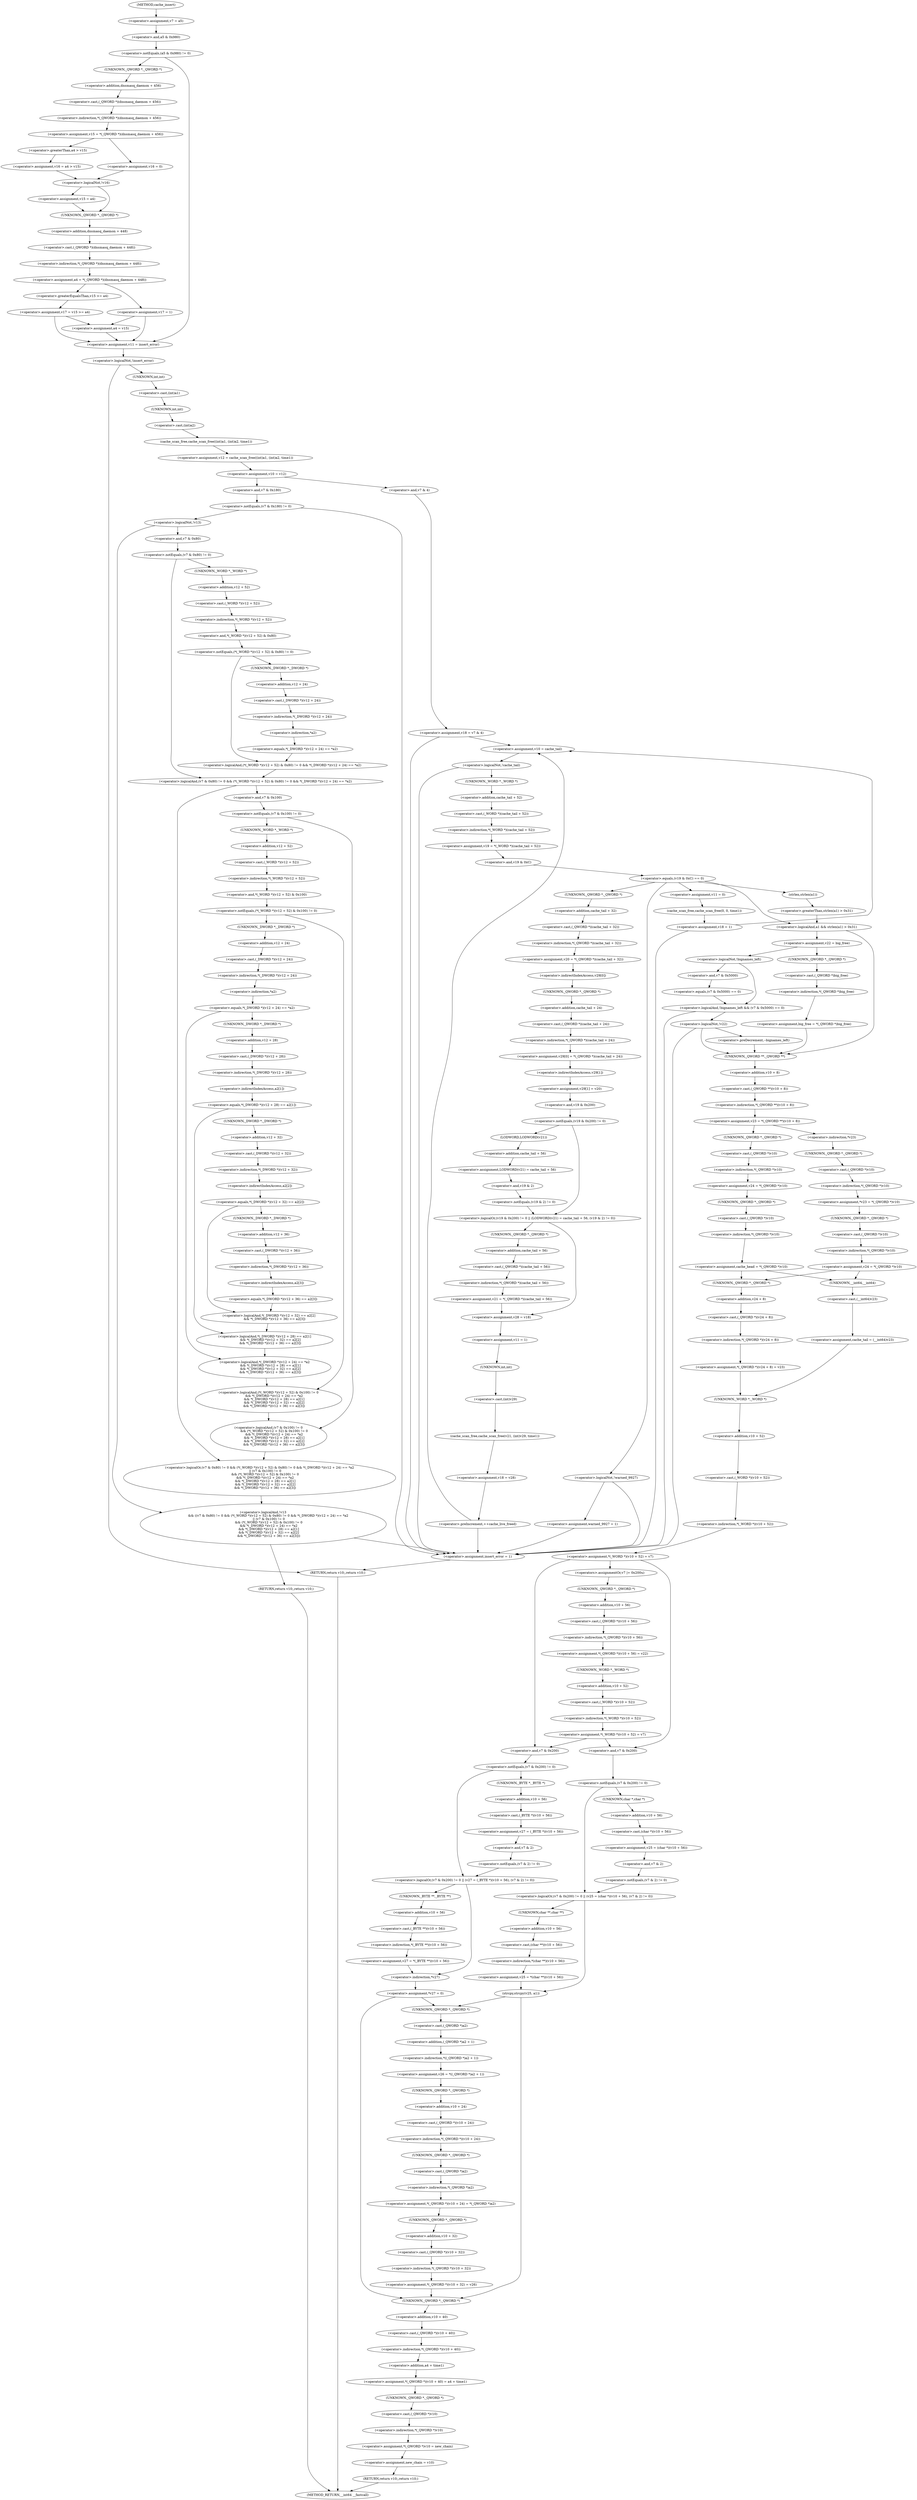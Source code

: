 digraph cache_insert {  
"1000148" [label = "(<operator>.assignment,v7 = a5)" ]
"1000152" [label = "(<operator>.notEquals,(a5 & 0x980) != 0)" ]
"1000153" [label = "(<operator>.and,a5 & 0x980)" ]
"1000158" [label = "(<operator>.assignment,v15 = *(_QWORD *)(dnsmasq_daemon + 456))" ]
"1000160" [label = "(<operator>.indirection,*(_QWORD *)(dnsmasq_daemon + 456))" ]
"1000161" [label = "(<operator>.cast,(_QWORD *)(dnsmasq_daemon + 456))" ]
"1000162" [label = "(UNKNOWN,_QWORD *,_QWORD *)" ]
"1000163" [label = "(<operator>.addition,dnsmasq_daemon + 456)" ]
"1000168" [label = "(<operator>.assignment,v16 = a4 > v15)" ]
"1000170" [label = "(<operator>.greaterThan,a4 > v15)" ]
"1000174" [label = "(<operator>.assignment,v16 = 0)" ]
"1000178" [label = "(<operator>.logicalNot,!v16)" ]
"1000180" [label = "(<operator>.assignment,v15 = a4)" ]
"1000183" [label = "(<operator>.assignment,a4 = *(_QWORD *)(dnsmasq_daemon + 448))" ]
"1000185" [label = "(<operator>.indirection,*(_QWORD *)(dnsmasq_daemon + 448))" ]
"1000186" [label = "(<operator>.cast,(_QWORD *)(dnsmasq_daemon + 448))" ]
"1000187" [label = "(UNKNOWN,_QWORD *,_QWORD *)" ]
"1000188" [label = "(<operator>.addition,dnsmasq_daemon + 448)" ]
"1000193" [label = "(<operator>.assignment,v17 = v15 >= a4)" ]
"1000195" [label = "(<operator>.greaterEqualsThan,v15 >= a4)" ]
"1000199" [label = "(<operator>.assignment,v17 = 1)" ]
"1000204" [label = "(<operator>.assignment,a4 = v15)" ]
"1000208" [label = "(<operator>.assignment,v11 = insert_error)" ]
"1000212" [label = "(<operator>.logicalNot,!insert_error)" ]
"1000215" [label = "(<operator>.assignment,v12 = cache_scan_free((int)a1, (int)a2, time1))" ]
"1000217" [label = "(cache_scan_free,cache_scan_free((int)a1, (int)a2, time1))" ]
"1000218" [label = "(<operator>.cast,(int)a1)" ]
"1000219" [label = "(UNKNOWN,int,int)" ]
"1000221" [label = "(<operator>.cast,(int)a2)" ]
"1000222" [label = "(UNKNOWN,int,int)" ]
"1000225" [label = "(<operator>.assignment,v10 = v12)" ]
"1000232" [label = "(<operator>.notEquals,(v7 & 0x180) != 0)" ]
"1000233" [label = "(<operator>.and,v7 & 0x180)" ]
"1000240" [label = "(<operator>.logicalAnd,!v13\n          && ((v7 & 0x80) != 0 && (*(_WORD *)(v12 + 52) & 0x80) != 0 && *(_DWORD *)(v12 + 24) == *a2\n           || (v7 & 0x100) != 0\n           && (*(_WORD *)(v12 + 52) & 0x100) != 0\n           && *(_DWORD *)(v12 + 24) == *a2\n           && *(_DWORD *)(v12 + 28) == a2[1]\n           && *(_DWORD *)(v12 + 32) == a2[2]\n           && *(_DWORD *)(v12 + 36) == a2[3]))" ]
"1000241" [label = "(<operator>.logicalNot,!v13)" ]
"1000243" [label = "(<operator>.logicalOr,(v7 & 0x80) != 0 && (*(_WORD *)(v12 + 52) & 0x80) != 0 && *(_DWORD *)(v12 + 24) == *a2\n           || (v7 & 0x100) != 0\n           && (*(_WORD *)(v12 + 52) & 0x100) != 0\n           && *(_DWORD *)(v12 + 24) == *a2\n           && *(_DWORD *)(v12 + 28) == a2[1]\n           && *(_DWORD *)(v12 + 32) == a2[2]\n           && *(_DWORD *)(v12 + 36) == a2[3])" ]
"1000244" [label = "(<operator>.logicalAnd,(v7 & 0x80) != 0 && (*(_WORD *)(v12 + 52) & 0x80) != 0 && *(_DWORD *)(v12 + 24) == *a2)" ]
"1000245" [label = "(<operator>.notEquals,(v7 & 0x80) != 0)" ]
"1000246" [label = "(<operator>.and,v7 & 0x80)" ]
"1000250" [label = "(<operator>.logicalAnd,(*(_WORD *)(v12 + 52) & 0x80) != 0 && *(_DWORD *)(v12 + 24) == *a2)" ]
"1000251" [label = "(<operator>.notEquals,(*(_WORD *)(v12 + 52) & 0x80) != 0)" ]
"1000252" [label = "(<operator>.and,*(_WORD *)(v12 + 52) & 0x80)" ]
"1000253" [label = "(<operator>.indirection,*(_WORD *)(v12 + 52))" ]
"1000254" [label = "(<operator>.cast,(_WORD *)(v12 + 52))" ]
"1000255" [label = "(UNKNOWN,_WORD *,_WORD *)" ]
"1000256" [label = "(<operator>.addition,v12 + 52)" ]
"1000261" [label = "(<operator>.equals,*(_DWORD *)(v12 + 24) == *a2)" ]
"1000262" [label = "(<operator>.indirection,*(_DWORD *)(v12 + 24))" ]
"1000263" [label = "(<operator>.cast,(_DWORD *)(v12 + 24))" ]
"1000264" [label = "(UNKNOWN,_DWORD *,_DWORD *)" ]
"1000265" [label = "(<operator>.addition,v12 + 24)" ]
"1000268" [label = "(<operator>.indirection,*a2)" ]
"1000270" [label = "(<operator>.logicalAnd,(v7 & 0x100) != 0\n           && (*(_WORD *)(v12 + 52) & 0x100) != 0\n           && *(_DWORD *)(v12 + 24) == *a2\n           && *(_DWORD *)(v12 + 28) == a2[1]\n           && *(_DWORD *)(v12 + 32) == a2[2]\n           && *(_DWORD *)(v12 + 36) == a2[3])" ]
"1000271" [label = "(<operator>.notEquals,(v7 & 0x100) != 0)" ]
"1000272" [label = "(<operator>.and,v7 & 0x100)" ]
"1000276" [label = "(<operator>.logicalAnd,(*(_WORD *)(v12 + 52) & 0x100) != 0\n           && *(_DWORD *)(v12 + 24) == *a2\n           && *(_DWORD *)(v12 + 28) == a2[1]\n           && *(_DWORD *)(v12 + 32) == a2[2]\n           && *(_DWORD *)(v12 + 36) == a2[3])" ]
"1000277" [label = "(<operator>.notEquals,(*(_WORD *)(v12 + 52) & 0x100) != 0)" ]
"1000278" [label = "(<operator>.and,*(_WORD *)(v12 + 52) & 0x100)" ]
"1000279" [label = "(<operator>.indirection,*(_WORD *)(v12 + 52))" ]
"1000280" [label = "(<operator>.cast,(_WORD *)(v12 + 52))" ]
"1000281" [label = "(UNKNOWN,_WORD *,_WORD *)" ]
"1000282" [label = "(<operator>.addition,v12 + 52)" ]
"1000287" [label = "(<operator>.logicalAnd,*(_DWORD *)(v12 + 24) == *a2\n           && *(_DWORD *)(v12 + 28) == a2[1]\n           && *(_DWORD *)(v12 + 32) == a2[2]\n           && *(_DWORD *)(v12 + 36) == a2[3])" ]
"1000288" [label = "(<operator>.equals,*(_DWORD *)(v12 + 24) == *a2)" ]
"1000289" [label = "(<operator>.indirection,*(_DWORD *)(v12 + 24))" ]
"1000290" [label = "(<operator>.cast,(_DWORD *)(v12 + 24))" ]
"1000291" [label = "(UNKNOWN,_DWORD *,_DWORD *)" ]
"1000292" [label = "(<operator>.addition,v12 + 24)" ]
"1000295" [label = "(<operator>.indirection,*a2)" ]
"1000297" [label = "(<operator>.logicalAnd,*(_DWORD *)(v12 + 28) == a2[1]\n           && *(_DWORD *)(v12 + 32) == a2[2]\n           && *(_DWORD *)(v12 + 36) == a2[3])" ]
"1000298" [label = "(<operator>.equals,*(_DWORD *)(v12 + 28) == a2[1])" ]
"1000299" [label = "(<operator>.indirection,*(_DWORD *)(v12 + 28))" ]
"1000300" [label = "(<operator>.cast,(_DWORD *)(v12 + 28))" ]
"1000301" [label = "(UNKNOWN,_DWORD *,_DWORD *)" ]
"1000302" [label = "(<operator>.addition,v12 + 28)" ]
"1000305" [label = "(<operator>.indirectIndexAccess,a2[1])" ]
"1000308" [label = "(<operator>.logicalAnd,*(_DWORD *)(v12 + 32) == a2[2]\n           && *(_DWORD *)(v12 + 36) == a2[3])" ]
"1000309" [label = "(<operator>.equals,*(_DWORD *)(v12 + 32) == a2[2])" ]
"1000310" [label = "(<operator>.indirection,*(_DWORD *)(v12 + 32))" ]
"1000311" [label = "(<operator>.cast,(_DWORD *)(v12 + 32))" ]
"1000312" [label = "(UNKNOWN,_DWORD *,_DWORD *)" ]
"1000313" [label = "(<operator>.addition,v12 + 32)" ]
"1000316" [label = "(<operator>.indirectIndexAccess,a2[2])" ]
"1000319" [label = "(<operator>.equals,*(_DWORD *)(v12 + 36) == a2[3])" ]
"1000320" [label = "(<operator>.indirection,*(_DWORD *)(v12 + 36))" ]
"1000321" [label = "(<operator>.cast,(_DWORD *)(v12 + 36))" ]
"1000322" [label = "(UNKNOWN,_DWORD *,_DWORD *)" ]
"1000323" [label = "(<operator>.addition,v12 + 36)" ]
"1000326" [label = "(<operator>.indirectIndexAccess,a2[3])" ]
"1000330" [label = "(RETURN,return v10;,return v10;)" ]
"1000334" [label = "(<operator>.assignment,v18 = v7 & 4)" ]
"1000336" [label = "(<operator>.and,v7 & 4)" ]
"1000342" [label = "(<operator>.assignment,v10 = cache_tail)" ]
"1000346" [label = "(<operator>.logicalNot,!cache_tail)" ]
"1000349" [label = "(<operator>.assignment,v19 = *(_WORD *)(cache_tail + 52))" ]
"1000351" [label = "(<operator>.indirection,*(_WORD *)(cache_tail + 52))" ]
"1000352" [label = "(<operator>.cast,(_WORD *)(cache_tail + 52))" ]
"1000353" [label = "(UNKNOWN,_WORD *,_WORD *)" ]
"1000354" [label = "(<operator>.addition,cache_tail + 52)" ]
"1000358" [label = "(<operator>.equals,(v19 & 0xC) == 0)" ]
"1000359" [label = "(<operator>.and,v19 & 0xC)" ]
"1000365" [label = "(<operator>.logicalAnd,a1 && strlen(a1) > 0x31)" ]
"1000367" [label = "(<operator>.greaterThan,strlen(a1) > 0x31)" ]
"1000368" [label = "(strlen,strlen(a1))" ]
"1000372" [label = "(<operator>.assignment,v22 = big_free)" ]
"1000378" [label = "(<operator>.assignment,big_free = *(_QWORD *)big_free)" ]
"1000380" [label = "(<operator>.indirection,*(_QWORD *)big_free)" ]
"1000381" [label = "(<operator>.cast,(_QWORD *)big_free)" ]
"1000382" [label = "(UNKNOWN,_QWORD *,_QWORD *)" ]
"1000387" [label = "(<operator>.logicalAnd,!bignames_left && (v7 & 0x5000) == 0)" ]
"1000388" [label = "(<operator>.logicalNot,!bignames_left)" ]
"1000390" [label = "(<operator>.equals,(v7 & 0x5000) == 0)" ]
"1000391" [label = "(<operator>.and,v7 & 0x5000)" ]
"1000397" [label = "(<operator>.logicalNot,!v22)" ]
"1000402" [label = "(<operator>.preDecrement,--bignames_left)" ]
"1000407" [label = "(<operator>.assignment,v23 = *(_QWORD **)(v10 + 8))" ]
"1000409" [label = "(<operator>.indirection,*(_QWORD **)(v10 + 8))" ]
"1000410" [label = "(<operator>.cast,(_QWORD **)(v10 + 8))" ]
"1000411" [label = "(UNKNOWN,_QWORD **,_QWORD **)" ]
"1000412" [label = "(<operator>.addition,v10 + 8)" ]
"1000418" [label = "(<operator>.assignment,*v23 = *(_QWORD *)v10)" ]
"1000419" [label = "(<operator>.indirection,*v23)" ]
"1000421" [label = "(<operator>.indirection,*(_QWORD *)v10)" ]
"1000422" [label = "(<operator>.cast,(_QWORD *)v10)" ]
"1000423" [label = "(UNKNOWN,_QWORD *,_QWORD *)" ]
"1000425" [label = "(<operator>.assignment,v24 = *(_QWORD *)v10)" ]
"1000427" [label = "(<operator>.indirection,*(_QWORD *)v10)" ]
"1000428" [label = "(<operator>.cast,(_QWORD *)v10)" ]
"1000429" [label = "(UNKNOWN,_QWORD *,_QWORD *)" ]
"1000433" [label = "(<operator>.assignment,v24 = *(_QWORD *)v10)" ]
"1000435" [label = "(<operator>.indirection,*(_QWORD *)v10)" ]
"1000436" [label = "(<operator>.cast,(_QWORD *)v10)" ]
"1000437" [label = "(UNKNOWN,_QWORD *,_QWORD *)" ]
"1000439" [label = "(<operator>.assignment,cache_head = *(_QWORD *)v10)" ]
"1000441" [label = "(<operator>.indirection,*(_QWORD *)v10)" ]
"1000442" [label = "(<operator>.cast,(_QWORD *)v10)" ]
"1000443" [label = "(UNKNOWN,_QWORD *,_QWORD *)" ]
"1000447" [label = "(<operator>.assignment,*(_QWORD *)(v24 + 8) = v23)" ]
"1000448" [label = "(<operator>.indirection,*(_QWORD *)(v24 + 8))" ]
"1000449" [label = "(<operator>.cast,(_QWORD *)(v24 + 8))" ]
"1000450" [label = "(UNKNOWN,_QWORD *,_QWORD *)" ]
"1000451" [label = "(<operator>.addition,v24 + 8)" ]
"1000456" [label = "(<operator>.assignment,cache_tail = (__int64)v23)" ]
"1000458" [label = "(<operator>.cast,(__int64)v23)" ]
"1000459" [label = "(UNKNOWN,__int64,__int64)" ]
"1000461" [label = "(<operator>.assignment,*(_WORD *)(v10 + 52) = v7)" ]
"1000462" [label = "(<operator>.indirection,*(_WORD *)(v10 + 52))" ]
"1000463" [label = "(<operator>.cast,(_WORD *)(v10 + 52))" ]
"1000464" [label = "(UNKNOWN,_WORD *,_WORD *)" ]
"1000465" [label = "(<operator>.addition,v10 + 52)" ]
"1000472" [label = "(<operators>.assignmentOr,v7 |= 0x200u)" ]
"1000475" [label = "(<operator>.assignment,*(_QWORD *)(v10 + 56) = v22)" ]
"1000476" [label = "(<operator>.indirection,*(_QWORD *)(v10 + 56))" ]
"1000477" [label = "(<operator>.cast,(_QWORD *)(v10 + 56))" ]
"1000478" [label = "(UNKNOWN,_QWORD *,_QWORD *)" ]
"1000479" [label = "(<operator>.addition,v10 + 56)" ]
"1000483" [label = "(<operator>.assignment,*(_WORD *)(v10 + 52) = v7)" ]
"1000484" [label = "(<operator>.indirection,*(_WORD *)(v10 + 52))" ]
"1000485" [label = "(<operator>.cast,(_WORD *)(v10 + 52))" ]
"1000486" [label = "(UNKNOWN,_WORD *,_WORD *)" ]
"1000487" [label = "(<operator>.addition,v10 + 52)" ]
"1000495" [label = "(<operator>.logicalOr,(v7 & 0x200) != 0 || (v25 = (char *)(v10 + 56), (v7 & 2) != 0))" ]
"1000496" [label = "(<operator>.notEquals,(v7 & 0x200) != 0)" ]
"1000497" [label = "(<operator>.and,v7 & 0x200)" ]
"1000502" [label = "(<operator>.assignment,v25 = (char *)(v10 + 56))" ]
"1000504" [label = "(<operator>.cast,(char *)(v10 + 56))" ]
"1000505" [label = "(UNKNOWN,char *,char *)" ]
"1000506" [label = "(<operator>.addition,v10 + 56)" ]
"1000509" [label = "(<operator>.notEquals,(v7 & 2) != 0)" ]
"1000510" [label = "(<operator>.and,v7 & 2)" ]
"1000514" [label = "(<operator>.assignment,v25 = *(char **)(v10 + 56))" ]
"1000516" [label = "(<operator>.indirection,*(char **)(v10 + 56))" ]
"1000517" [label = "(<operator>.cast,(char **)(v10 + 56))" ]
"1000518" [label = "(UNKNOWN,char **,char **)" ]
"1000519" [label = "(<operator>.addition,v10 + 56)" ]
"1000522" [label = "(strcpy,strcpy(v25, a1))" ]
"1000528" [label = "(<operator>.logicalOr,(v7 & 0x200) != 0 || (v27 = (_BYTE *)(v10 + 56), (v7 & 2) != 0))" ]
"1000529" [label = "(<operator>.notEquals,(v7 & 0x200) != 0)" ]
"1000530" [label = "(<operator>.and,v7 & 0x200)" ]
"1000535" [label = "(<operator>.assignment,v27 = (_BYTE *)(v10 + 56))" ]
"1000537" [label = "(<operator>.cast,(_BYTE *)(v10 + 56))" ]
"1000538" [label = "(UNKNOWN,_BYTE *,_BYTE *)" ]
"1000539" [label = "(<operator>.addition,v10 + 56)" ]
"1000542" [label = "(<operator>.notEquals,(v7 & 2) != 0)" ]
"1000543" [label = "(<operator>.and,v7 & 2)" ]
"1000547" [label = "(<operator>.assignment,v27 = *(_BYTE **)(v10 + 56))" ]
"1000549" [label = "(<operator>.indirection,*(_BYTE **)(v10 + 56))" ]
"1000550" [label = "(<operator>.cast,(_BYTE **)(v10 + 56))" ]
"1000551" [label = "(UNKNOWN,_BYTE **,_BYTE **)" ]
"1000552" [label = "(<operator>.addition,v10 + 56)" ]
"1000555" [label = "(<operator>.assignment,*v27 = 0)" ]
"1000556" [label = "(<operator>.indirection,*v27)" ]
"1000562" [label = "(<operator>.assignment,v26 = *((_QWORD *)a2 + 1))" ]
"1000564" [label = "(<operator>.indirection,*((_QWORD *)a2 + 1))" ]
"1000565" [label = "(<operator>.addition,(_QWORD *)a2 + 1)" ]
"1000566" [label = "(<operator>.cast,(_QWORD *)a2)" ]
"1000567" [label = "(UNKNOWN,_QWORD *,_QWORD *)" ]
"1000570" [label = "(<operator>.assignment,*(_QWORD *)(v10 + 24) = *(_QWORD *)a2)" ]
"1000571" [label = "(<operator>.indirection,*(_QWORD *)(v10 + 24))" ]
"1000572" [label = "(<operator>.cast,(_QWORD *)(v10 + 24))" ]
"1000573" [label = "(UNKNOWN,_QWORD *,_QWORD *)" ]
"1000574" [label = "(<operator>.addition,v10 + 24)" ]
"1000577" [label = "(<operator>.indirection,*(_QWORD *)a2)" ]
"1000578" [label = "(<operator>.cast,(_QWORD *)a2)" ]
"1000579" [label = "(UNKNOWN,_QWORD *,_QWORD *)" ]
"1000581" [label = "(<operator>.assignment,*(_QWORD *)(v10 + 32) = v26)" ]
"1000582" [label = "(<operator>.indirection,*(_QWORD *)(v10 + 32))" ]
"1000583" [label = "(<operator>.cast,(_QWORD *)(v10 + 32))" ]
"1000584" [label = "(UNKNOWN,_QWORD *,_QWORD *)" ]
"1000585" [label = "(<operator>.addition,v10 + 32)" ]
"1000589" [label = "(<operator>.assignment,*(_QWORD *)(v10 + 40) = a4 + time1)" ]
"1000590" [label = "(<operator>.indirection,*(_QWORD *)(v10 + 40))" ]
"1000591" [label = "(<operator>.cast,(_QWORD *)(v10 + 40))" ]
"1000592" [label = "(UNKNOWN,_QWORD *,_QWORD *)" ]
"1000593" [label = "(<operator>.addition,v10 + 40)" ]
"1000596" [label = "(<operator>.addition,a4 + time1)" ]
"1000599" [label = "(<operator>.assignment,*(_QWORD *)v10 = new_chain)" ]
"1000600" [label = "(<operator>.indirection,*(_QWORD *)v10)" ]
"1000601" [label = "(<operator>.cast,(_QWORD *)v10)" ]
"1000602" [label = "(UNKNOWN,_QWORD *,_QWORD *)" ]
"1000605" [label = "(<operator>.assignment,new_chain = v10)" ]
"1000608" [label = "(RETURN,return v10;,return v10;)" ]
"1000614" [label = "(<operator>.logicalNot,!warned_9927)" ]
"1000617" [label = "(<operator>.assignment,warned_9927 = 1)" ]
"1000624" [label = "(<operator>.assignment,v20 = *(_QWORD *)(cache_tail + 32))" ]
"1000626" [label = "(<operator>.indirection,*(_QWORD *)(cache_tail + 32))" ]
"1000627" [label = "(<operator>.cast,(_QWORD *)(cache_tail + 32))" ]
"1000628" [label = "(UNKNOWN,_QWORD *,_QWORD *)" ]
"1000629" [label = "(<operator>.addition,cache_tail + 32)" ]
"1000632" [label = "(<operator>.assignment,v29[0] = *(_QWORD *)(cache_tail + 24))" ]
"1000633" [label = "(<operator>.indirectIndexAccess,v29[0])" ]
"1000636" [label = "(<operator>.indirection,*(_QWORD *)(cache_tail + 24))" ]
"1000637" [label = "(<operator>.cast,(_QWORD *)(cache_tail + 24))" ]
"1000638" [label = "(UNKNOWN,_QWORD *,_QWORD *)" ]
"1000639" [label = "(<operator>.addition,cache_tail + 24)" ]
"1000642" [label = "(<operator>.assignment,v29[1] = v20)" ]
"1000643" [label = "(<operator>.indirectIndexAccess,v29[1])" ]
"1000648" [label = "(<operator>.logicalOr,(v19 & 0x200) != 0 || (LODWORD(v21) = cache_tail + 56, (v19 & 2) != 0))" ]
"1000649" [label = "(<operator>.notEquals,(v19 & 0x200) != 0)" ]
"1000650" [label = "(<operator>.and,v19 & 0x200)" ]
"1000655" [label = "(<operator>.assignment,LODWORD(v21) = cache_tail + 56)" ]
"1000656" [label = "(LODWORD,LODWORD(v21))" ]
"1000658" [label = "(<operator>.addition,cache_tail + 56)" ]
"1000661" [label = "(<operator>.notEquals,(v19 & 2) != 0)" ]
"1000662" [label = "(<operator>.and,v19 & 2)" ]
"1000666" [label = "(<operator>.assignment,v21 = *(_QWORD *)(cache_tail + 56))" ]
"1000668" [label = "(<operator>.indirection,*(_QWORD *)(cache_tail + 56))" ]
"1000669" [label = "(<operator>.cast,(_QWORD *)(cache_tail + 56))" ]
"1000670" [label = "(UNKNOWN,_QWORD *,_QWORD *)" ]
"1000671" [label = "(<operator>.addition,cache_tail + 56)" ]
"1000674" [label = "(<operator>.assignment,v28 = v18)" ]
"1000677" [label = "(<operator>.assignment,v11 = 1)" ]
"1000680" [label = "(cache_scan_free,cache_scan_free(v21, (int)v29, time1))" ]
"1000682" [label = "(<operator>.cast,(int)v29)" ]
"1000683" [label = "(UNKNOWN,int,int)" ]
"1000686" [label = "(<operator>.assignment,v18 = v28)" ]
"1000689" [label = "(<operator>.preIncrement,++cache_live_freed)" ]
"1000693" [label = "(<operator>.assignment,v11 = 0)" ]
"1000696" [label = "(cache_scan_free,cache_scan_free(0, 0, time1))" ]
"1000700" [label = "(<operator>.assignment,v18 = 1)" ]
"1000704" [label = "(<operator>.assignment,insert_error = 1)" ]
"1000707" [label = "(RETURN,return v10;,return v10;)" ]
"1000121" [label = "(METHOD,cache_insert)" ]
"1000709" [label = "(METHOD_RETURN,__int64 __fastcall)" ]
  "1000148" -> "1000153" 
  "1000152" -> "1000162" 
  "1000152" -> "1000208" 
  "1000153" -> "1000152" 
  "1000158" -> "1000170" 
  "1000158" -> "1000174" 
  "1000160" -> "1000158" 
  "1000161" -> "1000160" 
  "1000162" -> "1000163" 
  "1000163" -> "1000161" 
  "1000168" -> "1000178" 
  "1000170" -> "1000168" 
  "1000174" -> "1000178" 
  "1000178" -> "1000180" 
  "1000178" -> "1000187" 
  "1000180" -> "1000187" 
  "1000183" -> "1000195" 
  "1000183" -> "1000199" 
  "1000185" -> "1000183" 
  "1000186" -> "1000185" 
  "1000187" -> "1000188" 
  "1000188" -> "1000186" 
  "1000193" -> "1000204" 
  "1000193" -> "1000208" 
  "1000195" -> "1000193" 
  "1000199" -> "1000204" 
  "1000199" -> "1000208" 
  "1000204" -> "1000208" 
  "1000208" -> "1000212" 
  "1000212" -> "1000219" 
  "1000212" -> "1000707" 
  "1000215" -> "1000225" 
  "1000217" -> "1000215" 
  "1000218" -> "1000222" 
  "1000219" -> "1000218" 
  "1000221" -> "1000217" 
  "1000222" -> "1000221" 
  "1000225" -> "1000233" 
  "1000225" -> "1000336" 
  "1000232" -> "1000241" 
  "1000232" -> "1000704" 
  "1000233" -> "1000232" 
  "1000240" -> "1000330" 
  "1000240" -> "1000704" 
  "1000241" -> "1000240" 
  "1000241" -> "1000246" 
  "1000243" -> "1000240" 
  "1000244" -> "1000243" 
  "1000244" -> "1000272" 
  "1000245" -> "1000255" 
  "1000245" -> "1000244" 
  "1000246" -> "1000245" 
  "1000250" -> "1000244" 
  "1000251" -> "1000264" 
  "1000251" -> "1000250" 
  "1000252" -> "1000251" 
  "1000253" -> "1000252" 
  "1000254" -> "1000253" 
  "1000255" -> "1000256" 
  "1000256" -> "1000254" 
  "1000261" -> "1000250" 
  "1000262" -> "1000268" 
  "1000263" -> "1000262" 
  "1000264" -> "1000265" 
  "1000265" -> "1000263" 
  "1000268" -> "1000261" 
  "1000270" -> "1000243" 
  "1000271" -> "1000281" 
  "1000271" -> "1000270" 
  "1000272" -> "1000271" 
  "1000276" -> "1000270" 
  "1000277" -> "1000291" 
  "1000277" -> "1000276" 
  "1000278" -> "1000277" 
  "1000279" -> "1000278" 
  "1000280" -> "1000279" 
  "1000281" -> "1000282" 
  "1000282" -> "1000280" 
  "1000287" -> "1000276" 
  "1000288" -> "1000301" 
  "1000288" -> "1000287" 
  "1000289" -> "1000295" 
  "1000290" -> "1000289" 
  "1000291" -> "1000292" 
  "1000292" -> "1000290" 
  "1000295" -> "1000288" 
  "1000297" -> "1000287" 
  "1000298" -> "1000312" 
  "1000298" -> "1000297" 
  "1000299" -> "1000305" 
  "1000300" -> "1000299" 
  "1000301" -> "1000302" 
  "1000302" -> "1000300" 
  "1000305" -> "1000298" 
  "1000308" -> "1000297" 
  "1000309" -> "1000322" 
  "1000309" -> "1000308" 
  "1000310" -> "1000316" 
  "1000311" -> "1000310" 
  "1000312" -> "1000313" 
  "1000313" -> "1000311" 
  "1000316" -> "1000309" 
  "1000319" -> "1000308" 
  "1000320" -> "1000326" 
  "1000321" -> "1000320" 
  "1000322" -> "1000323" 
  "1000323" -> "1000321" 
  "1000326" -> "1000319" 
  "1000330" -> "1000709" 
  "1000334" -> "1000342" 
  "1000334" -> "1000704" 
  "1000336" -> "1000334" 
  "1000342" -> "1000346" 
  "1000346" -> "1000704" 
  "1000346" -> "1000353" 
  "1000349" -> "1000359" 
  "1000351" -> "1000349" 
  "1000352" -> "1000351" 
  "1000353" -> "1000354" 
  "1000354" -> "1000352" 
  "1000358" -> "1000365" 
  "1000358" -> "1000368" 
  "1000358" -> "1000614" 
  "1000358" -> "1000628" 
  "1000358" -> "1000693" 
  "1000359" -> "1000358" 
  "1000365" -> "1000372" 
  "1000365" -> "1000411" 
  "1000367" -> "1000365" 
  "1000368" -> "1000367" 
  "1000372" -> "1000382" 
  "1000372" -> "1000388" 
  "1000378" -> "1000411" 
  "1000380" -> "1000378" 
  "1000381" -> "1000380" 
  "1000382" -> "1000381" 
  "1000387" -> "1000704" 
  "1000387" -> "1000397" 
  "1000388" -> "1000387" 
  "1000388" -> "1000391" 
  "1000390" -> "1000387" 
  "1000391" -> "1000390" 
  "1000397" -> "1000704" 
  "1000397" -> "1000402" 
  "1000397" -> "1000411" 
  "1000402" -> "1000411" 
  "1000407" -> "1000419" 
  "1000407" -> "1000437" 
  "1000409" -> "1000407" 
  "1000410" -> "1000409" 
  "1000411" -> "1000412" 
  "1000412" -> "1000410" 
  "1000418" -> "1000429" 
  "1000419" -> "1000423" 
  "1000421" -> "1000418" 
  "1000422" -> "1000421" 
  "1000423" -> "1000422" 
  "1000425" -> "1000450" 
  "1000425" -> "1000459" 
  "1000427" -> "1000425" 
  "1000428" -> "1000427" 
  "1000429" -> "1000428" 
  "1000433" -> "1000443" 
  "1000435" -> "1000433" 
  "1000436" -> "1000435" 
  "1000437" -> "1000436" 
  "1000439" -> "1000450" 
  "1000439" -> "1000459" 
  "1000441" -> "1000439" 
  "1000442" -> "1000441" 
  "1000443" -> "1000442" 
  "1000447" -> "1000464" 
  "1000448" -> "1000447" 
  "1000449" -> "1000448" 
  "1000450" -> "1000451" 
  "1000451" -> "1000449" 
  "1000456" -> "1000464" 
  "1000458" -> "1000456" 
  "1000459" -> "1000458" 
  "1000461" -> "1000472" 
  "1000461" -> "1000497" 
  "1000461" -> "1000530" 
  "1000462" -> "1000461" 
  "1000463" -> "1000462" 
  "1000464" -> "1000465" 
  "1000465" -> "1000463" 
  "1000472" -> "1000478" 
  "1000475" -> "1000486" 
  "1000476" -> "1000475" 
  "1000477" -> "1000476" 
  "1000478" -> "1000479" 
  "1000479" -> "1000477" 
  "1000483" -> "1000497" 
  "1000483" -> "1000530" 
  "1000484" -> "1000483" 
  "1000485" -> "1000484" 
  "1000486" -> "1000487" 
  "1000487" -> "1000485" 
  "1000495" -> "1000518" 
  "1000495" -> "1000522" 
  "1000496" -> "1000495" 
  "1000496" -> "1000505" 
  "1000497" -> "1000496" 
  "1000502" -> "1000510" 
  "1000504" -> "1000502" 
  "1000505" -> "1000506" 
  "1000506" -> "1000504" 
  "1000509" -> "1000495" 
  "1000510" -> "1000509" 
  "1000514" -> "1000522" 
  "1000516" -> "1000514" 
  "1000517" -> "1000516" 
  "1000518" -> "1000519" 
  "1000519" -> "1000517" 
  "1000522" -> "1000592" 
  "1000522" -> "1000567" 
  "1000528" -> "1000551" 
  "1000528" -> "1000556" 
  "1000529" -> "1000528" 
  "1000529" -> "1000538" 
  "1000530" -> "1000529" 
  "1000535" -> "1000543" 
  "1000537" -> "1000535" 
  "1000538" -> "1000539" 
  "1000539" -> "1000537" 
  "1000542" -> "1000528" 
  "1000543" -> "1000542" 
  "1000547" -> "1000556" 
  "1000549" -> "1000547" 
  "1000550" -> "1000549" 
  "1000551" -> "1000552" 
  "1000552" -> "1000550" 
  "1000555" -> "1000592" 
  "1000555" -> "1000567" 
  "1000556" -> "1000555" 
  "1000562" -> "1000573" 
  "1000564" -> "1000562" 
  "1000565" -> "1000564" 
  "1000566" -> "1000565" 
  "1000567" -> "1000566" 
  "1000570" -> "1000584" 
  "1000571" -> "1000579" 
  "1000572" -> "1000571" 
  "1000573" -> "1000574" 
  "1000574" -> "1000572" 
  "1000577" -> "1000570" 
  "1000578" -> "1000577" 
  "1000579" -> "1000578" 
  "1000581" -> "1000592" 
  "1000582" -> "1000581" 
  "1000583" -> "1000582" 
  "1000584" -> "1000585" 
  "1000585" -> "1000583" 
  "1000589" -> "1000602" 
  "1000590" -> "1000596" 
  "1000591" -> "1000590" 
  "1000592" -> "1000593" 
  "1000593" -> "1000591" 
  "1000596" -> "1000589" 
  "1000599" -> "1000605" 
  "1000600" -> "1000599" 
  "1000601" -> "1000600" 
  "1000602" -> "1000601" 
  "1000605" -> "1000608" 
  "1000608" -> "1000709" 
  "1000614" -> "1000617" 
  "1000614" -> "1000704" 
  "1000617" -> "1000704" 
  "1000624" -> "1000633" 
  "1000626" -> "1000624" 
  "1000627" -> "1000626" 
  "1000628" -> "1000629" 
  "1000629" -> "1000627" 
  "1000632" -> "1000643" 
  "1000633" -> "1000638" 
  "1000636" -> "1000632" 
  "1000637" -> "1000636" 
  "1000638" -> "1000639" 
  "1000639" -> "1000637" 
  "1000642" -> "1000650" 
  "1000643" -> "1000642" 
  "1000648" -> "1000670" 
  "1000648" -> "1000674" 
  "1000649" -> "1000648" 
  "1000649" -> "1000656" 
  "1000650" -> "1000649" 
  "1000655" -> "1000662" 
  "1000656" -> "1000658" 
  "1000658" -> "1000655" 
  "1000661" -> "1000648" 
  "1000662" -> "1000661" 
  "1000666" -> "1000674" 
  "1000668" -> "1000666" 
  "1000669" -> "1000668" 
  "1000670" -> "1000671" 
  "1000671" -> "1000669" 
  "1000674" -> "1000677" 
  "1000677" -> "1000683" 
  "1000680" -> "1000686" 
  "1000682" -> "1000680" 
  "1000683" -> "1000682" 
  "1000686" -> "1000689" 
  "1000689" -> "1000342" 
  "1000689" -> "1000704" 
  "1000693" -> "1000696" 
  "1000696" -> "1000700" 
  "1000700" -> "1000342" 
  "1000700" -> "1000704" 
  "1000704" -> "1000707" 
  "1000707" -> "1000709" 
  "1000121" -> "1000148" 
}
